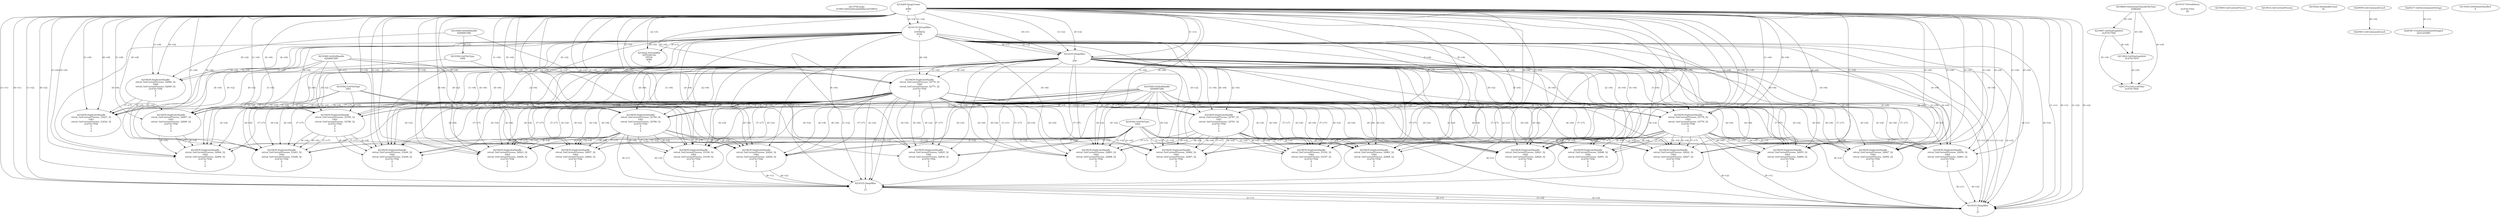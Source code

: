 // Global SCDG with merge call
digraph {
	0 [label="4213792.main
0108f13e6524a9cabebf6be1eb7d9f1d"]
	1 [label="4214265.HeapCreate
1
4096
0"]
	2 [label="4218869.GetSystemTimeAsFileTime
4288292"]
	3 [label="4214116.VirtualAlloc
0
33554432
8192
1"]
	1 -> 3 [label="(1-->4)"]
	1 -> 3 [label="(0-->4)"]
	4 [label="4214147.VirtualQuery

2147417352
28"]
	5 [label="4214222.VirtualAlloc
3255304192
65536
4096
4"]
	3 -> 5 [label="(0-->1)"]
	1 -> 5 [label="(2-->3)"]
	3 -> 5 [label="(0-->0)"]
	6 [label="4219047.GetStartupInfoA
2147417564"]
	2 -> 6 [label="(0-->0)"]
	7 [label="4219368.GetStdHandle
4294967286"]
	8 [label="4219392.GetFileType
1000"]
	7 -> 8 [label="(0-->1)"]
	9 [label="4219405.GetCurrentProcess
"]
	10 [label="4219414.GetCurrentProcess
"]
	11 [label="4219439.DuplicateHandle
retval_GetCurrentProcess_32846_32
1000
retval_GetCurrentProcess_32849_32
2147417556
0
1
2"]
	7 -> 11 [label="(0-->2)"]
	8 -> 11 [label="(1-->2)"]
	1 -> 11 [label="(1-->6)"]
	1 -> 11 [label="(0-->6)"]
	3 -> 11 [label="(4-->6)"]
	12 [label="4219368.GetStdHandle
4294967285"]
	13 [label="4219392.GetFileType
1001"]
	12 -> 13 [label="(0-->1)"]
	14 [label="4219439.DuplicateHandle
retval_GetCurrentProcess_33427_32
1001
retval_GetCurrentProcess_33432_32
2147417556
0
1
2"]
	12 -> 14 [label="(0-->2)"]
	13 -> 14 [label="(1-->2)"]
	11 -> 14 [label="(4-->4)"]
	1 -> 14 [label="(1-->6)"]
	1 -> 14 [label="(0-->6)"]
	3 -> 14 [label="(4-->6)"]
	11 -> 14 [label="(6-->6)"]
	11 -> 14 [label="(7-->7)"]
	15 [label="4214333.HeapAlloc
1
1
256"]
	1 -> 15 [label="(1-->1)"]
	1 -> 15 [label="(0-->1)"]
	3 -> 15 [label="(4-->1)"]
	1 -> 15 [label="(1-->2)"]
	1 -> 15 [label="(0-->2)"]
	3 -> 15 [label="(4-->2)"]
	16 [label="4219439.DuplicateHandle
retval_GetCurrentProcess_32770_32
1000
retval_GetCurrentProcess_32771_32
2147417556
0
1
2"]
	7 -> 16 [label="(0-->2)"]
	8 -> 16 [label="(1-->2)"]
	1 -> 16 [label="(1-->6)"]
	1 -> 16 [label="(0-->6)"]
	3 -> 16 [label="(4-->6)"]
	15 -> 16 [label="(1-->6)"]
	15 -> 16 [label="(2-->6)"]
	17 [label="4219439.DuplicateHandle
retval_GetCurrentProcess_32784_32
1001
retval_GetCurrentProcess_32788_32
2147417556
0
1
2"]
	12 -> 17 [label="(0-->2)"]
	13 -> 17 [label="(1-->2)"]
	16 -> 17 [label="(4-->4)"]
	1 -> 17 [label="(1-->6)"]
	1 -> 17 [label="(0-->6)"]
	3 -> 17 [label="(4-->6)"]
	15 -> 17 [label="(1-->6)"]
	15 -> 17 [label="(2-->6)"]
	16 -> 17 [label="(6-->6)"]
	16 -> 17 [label="(7-->7)"]
	18 [label="4219368.GetStdHandle
4294967284"]
	19 [label="4219392.GetFileType
1002"]
	18 -> 19 [label="(0-->1)"]
	20 [label="4219439.DuplicateHandle
retval_GetCurrentProcess_32824_32
1002
retval_GetCurrentProcess_32829_32
2147417556
0
1
2"]
	18 -> 20 [label="(0-->2)"]
	19 -> 20 [label="(1-->2)"]
	16 -> 20 [label="(4-->4)"]
	17 -> 20 [label="(4-->4)"]
	1 -> 20 [label="(1-->6)"]
	1 -> 20 [label="(0-->6)"]
	3 -> 20 [label="(4-->6)"]
	15 -> 20 [label="(1-->6)"]
	15 -> 20 [label="(2-->6)"]
	16 -> 20 [label="(6-->6)"]
	17 -> 20 [label="(6-->6)"]
	16 -> 20 [label="(7-->7)"]
	17 -> 20 [label="(7-->7)"]
	21 [label="4219524.SetHandleCount
32"]
	22 [label="4220059.GetCommandLineA
"]
	23 [label="4214333.HeapAlloc
1
1
17"]
	1 -> 23 [label="(1-->1)"]
	1 -> 23 [label="(0-->1)"]
	3 -> 23 [label="(4-->1)"]
	15 -> 23 [label="(1-->1)"]
	15 -> 23 [label="(2-->1)"]
	16 -> 23 [label="(6-->1)"]
	17 -> 23 [label="(6-->1)"]
	20 -> 23 [label="(6-->1)"]
	1 -> 23 [label="(1-->2)"]
	1 -> 23 [label="(0-->2)"]
	3 -> 23 [label="(4-->2)"]
	15 -> 23 [label="(1-->2)"]
	15 -> 23 [label="(2-->2)"]
	16 -> 23 [label="(6-->2)"]
	17 -> 23 [label="(6-->2)"]
	20 -> 23 [label="(6-->2)"]
	24 [label="4220217.GetEnvironmentStrings
"]
	25 [label="4219439.DuplicateHandle
retval_GetCurrentProcess_32825_32
1002
retval_GetCurrentProcess_32830_32
2147417556
0
1
2"]
	18 -> 25 [label="(0-->2)"]
	19 -> 25 [label="(1-->2)"]
	16 -> 25 [label="(4-->4)"]
	1 -> 25 [label="(1-->6)"]
	1 -> 25 [label="(0-->6)"]
	3 -> 25 [label="(4-->6)"]
	15 -> 25 [label="(1-->6)"]
	15 -> 25 [label="(2-->6)"]
	16 -> 25 [label="(6-->6)"]
	16 -> 25 [label="(7-->7)"]
	26 [label="4219439.DuplicateHandle
retval_GetCurrentProcess_32847_32
1002
retval_GetCurrentProcess_32850_32
2147417556
0
1
2"]
	18 -> 26 [label="(0-->2)"]
	19 -> 26 [label="(1-->2)"]
	16 -> 26 [label="(4-->4)"]
	1 -> 26 [label="(1-->6)"]
	1 -> 26 [label="(0-->6)"]
	3 -> 26 [label="(4-->6)"]
	15 -> 26 [label="(1-->6)"]
	15 -> 26 [label="(2-->6)"]
	16 -> 26 [label="(6-->6)"]
	16 -> 26 [label="(7-->7)"]
	27 [label="4219439.DuplicateHandle
retval_GetCurrentProcess_32787_32
1001
retval_GetCurrentProcess_32791_32
2147417556
0
1
2"]
	12 -> 27 [label="(0-->2)"]
	13 -> 27 [label="(1-->2)"]
	16 -> 27 [label="(4-->4)"]
	1 -> 27 [label="(1-->6)"]
	1 -> 27 [label="(0-->6)"]
	3 -> 27 [label="(4-->6)"]
	15 -> 27 [label="(1-->6)"]
	15 -> 27 [label="(2-->6)"]
	16 -> 27 [label="(6-->6)"]
	16 -> 27 [label="(7-->7)"]
	28 [label="4219439.DuplicateHandle
retval_GetCurrentProcess_32778_32
1001
retval_GetCurrentProcess_32779_32
2147417556
0
1
2"]
	12 -> 28 [label="(0-->2)"]
	13 -> 28 [label="(1-->2)"]
	16 -> 28 [label="(4-->4)"]
	1 -> 28 [label="(1-->6)"]
	1 -> 28 [label="(0-->6)"]
	3 -> 28 [label="(4-->6)"]
	15 -> 28 [label="(1-->6)"]
	15 -> 28 [label="(2-->6)"]
	16 -> 28 [label="(6-->6)"]
	16 -> 28 [label="(7-->7)"]
	29 [label="4219439.DuplicateHandle
retval_GetCurrentProcess_32856_32
1002
retval_GetCurrentProcess_32861_32
2147417556
0
1
2"]
	18 -> 29 [label="(0-->2)"]
	19 -> 29 [label="(1-->2)"]
	16 -> 29 [label="(4-->4)"]
	28 -> 29 [label="(4-->4)"]
	1 -> 29 [label="(1-->6)"]
	1 -> 29 [label="(0-->6)"]
	3 -> 29 [label="(4-->6)"]
	15 -> 29 [label="(1-->6)"]
	15 -> 29 [label="(2-->6)"]
	16 -> 29 [label="(6-->6)"]
	28 -> 29 [label="(6-->6)"]
	16 -> 29 [label="(7-->7)"]
	28 -> 29 [label="(7-->7)"]
	30 [label="4214333.HeapAlloc
1
1
37"]
	1 -> 30 [label="(1-->1)"]
	1 -> 30 [label="(0-->1)"]
	3 -> 30 [label="(4-->1)"]
	15 -> 30 [label="(1-->1)"]
	15 -> 30 [label="(2-->1)"]
	16 -> 30 [label="(6-->1)"]
	23 -> 30 [label="(1-->1)"]
	23 -> 30 [label="(2-->1)"]
	28 -> 30 [label="(6-->1)"]
	29 -> 30 [label="(6-->1)"]
	1 -> 30 [label="(1-->2)"]
	1 -> 30 [label="(0-->2)"]
	3 -> 30 [label="(4-->2)"]
	15 -> 30 [label="(1-->2)"]
	15 -> 30 [label="(2-->2)"]
	16 -> 30 [label="(6-->2)"]
	23 -> 30 [label="(1-->2)"]
	23 -> 30 [label="(2-->2)"]
	28 -> 30 [label="(6-->2)"]
	29 -> 30 [label="(6-->2)"]
	31 [label="4220387.FreeEnvironmentStringsA
3221225480"]
	24 -> 31 [label="(0-->1)"]
	32 [label="4213922.GetStartupInfoA
2147417676"]
	2 -> 32 [label="(0-->0)"]
	6 -> 32 [label="(0-->0)"]
	33 [label="4213930.GetModuleHandleA
0"]
	34 [label="4220401.GetCommandLineA
"]
	22 -> 34 [label="(0-->0)"]
	35 [label="4201373.GetLocalTime
2147417604"]
	2 -> 35 [label="(0-->0)"]
	6 -> 35 [label="(0-->0)"]
	32 -> 35 [label="(0-->0)"]
	36 [label="4219439.DuplicateHandle
retval_GetCurrentProcess_32821_32
1002
retval_GetCurrentProcess_32826_32
2147417556
0
1
2"]
	18 -> 36 [label="(0-->2)"]
	19 -> 36 [label="(1-->2)"]
	16 -> 36 [label="(4-->4)"]
	28 -> 36 [label="(4-->4)"]
	1 -> 36 [label="(1-->6)"]
	1 -> 36 [label="(0-->6)"]
	3 -> 36 [label="(4-->6)"]
	15 -> 36 [label="(1-->6)"]
	15 -> 36 [label="(2-->6)"]
	16 -> 36 [label="(6-->6)"]
	28 -> 36 [label="(6-->6)"]
	16 -> 36 [label="(7-->7)"]
	28 -> 36 [label="(7-->7)"]
	37 [label="4219439.DuplicateHandle
retval_GetCurrentProcess_32823_32
1002
retval_GetCurrentProcess_32828_32
2147417556
0
1
2"]
	18 -> 37 [label="(0-->2)"]
	19 -> 37 [label="(1-->2)"]
	16 -> 37 [label="(4-->4)"]
	17 -> 37 [label="(4-->4)"]
	1 -> 37 [label="(1-->6)"]
	1 -> 37 [label="(0-->6)"]
	3 -> 37 [label="(4-->6)"]
	15 -> 37 [label="(1-->6)"]
	15 -> 37 [label="(2-->6)"]
	16 -> 37 [label="(6-->6)"]
	17 -> 37 [label="(6-->6)"]
	16 -> 37 [label="(7-->7)"]
	17 -> 37 [label="(7-->7)"]
	38 [label="4219439.DuplicateHandle
retval_GetCurrentProcess_32848_32
1002
retval_GetCurrentProcess_32851_32
2147417556
0
1
2"]
	18 -> 38 [label="(0-->2)"]
	19 -> 38 [label="(1-->2)"]
	16 -> 38 [label="(4-->4)"]
	28 -> 38 [label="(4-->4)"]
	1 -> 38 [label="(1-->6)"]
	1 -> 38 [label="(0-->6)"]
	3 -> 38 [label="(4-->6)"]
	15 -> 38 [label="(1-->6)"]
	15 -> 38 [label="(2-->6)"]
	16 -> 38 [label="(6-->6)"]
	28 -> 38 [label="(6-->6)"]
	16 -> 38 [label="(7-->7)"]
	28 -> 38 [label="(7-->7)"]
	39 [label="4219439.DuplicateHandle
retval_GetCurrentProcess_32822_32
1002
retval_GetCurrentProcess_32827_32
2147417556
0
1
2"]
	18 -> 39 [label="(0-->2)"]
	19 -> 39 [label="(1-->2)"]
	16 -> 39 [label="(4-->4)"]
	28 -> 39 [label="(4-->4)"]
	1 -> 39 [label="(1-->6)"]
	1 -> 39 [label="(0-->6)"]
	3 -> 39 [label="(4-->6)"]
	15 -> 39 [label="(1-->6)"]
	15 -> 39 [label="(2-->6)"]
	16 -> 39 [label="(6-->6)"]
	28 -> 39 [label="(6-->6)"]
	16 -> 39 [label="(7-->7)"]
	28 -> 39 [label="(7-->7)"]
	40 [label="4219439.DuplicateHandle
retval_GetCurrentProcess_32855_32
1002
retval_GetCurrentProcess_32860_32
2147417556
0
1
2"]
	18 -> 40 [label="(0-->2)"]
	19 -> 40 [label="(1-->2)"]
	16 -> 40 [label="(4-->4)"]
	28 -> 40 [label="(4-->4)"]
	1 -> 40 [label="(1-->6)"]
	1 -> 40 [label="(0-->6)"]
	3 -> 40 [label="(4-->6)"]
	15 -> 40 [label="(1-->6)"]
	15 -> 40 [label="(2-->6)"]
	16 -> 40 [label="(6-->6)"]
	28 -> 40 [label="(6-->6)"]
	16 -> 40 [label="(7-->7)"]
	28 -> 40 [label="(7-->7)"]
	41 [label="4219439.DuplicateHandle
retval_GetCurrentProcess_32857_32
1002
retval_GetCurrentProcess_32862_32
2147417556
0
1
2"]
	18 -> 41 [label="(0-->2)"]
	19 -> 41 [label="(1-->2)"]
	16 -> 41 [label="(4-->4)"]
	17 -> 41 [label="(4-->4)"]
	1 -> 41 [label="(1-->6)"]
	1 -> 41 [label="(0-->6)"]
	3 -> 41 [label="(4-->6)"]
	15 -> 41 [label="(1-->6)"]
	15 -> 41 [label="(2-->6)"]
	16 -> 41 [label="(6-->6)"]
	17 -> 41 [label="(6-->6)"]
	16 -> 41 [label="(7-->7)"]
	17 -> 41 [label="(7-->7)"]
	42 [label="4219439.DuplicateHandle
retval_GetCurrentProcess_32883_32
1002
retval_GetCurrentProcess_32888_32
2147417556
0
1
2"]
	18 -> 42 [label="(0-->2)"]
	19 -> 42 [label="(1-->2)"]
	16 -> 42 [label="(4-->4)"]
	27 -> 42 [label="(4-->4)"]
	1 -> 42 [label="(1-->6)"]
	1 -> 42 [label="(0-->6)"]
	3 -> 42 [label="(4-->6)"]
	15 -> 42 [label="(1-->6)"]
	15 -> 42 [label="(2-->6)"]
	16 -> 42 [label="(6-->6)"]
	27 -> 42 [label="(6-->6)"]
	16 -> 42 [label="(7-->7)"]
	27 -> 42 [label="(7-->7)"]
	43 [label="4219439.DuplicateHandle
retval_GetCurrentProcess_32962_32
1002
retval_GetCurrentProcess_32967_32
2147417556
0
1
2"]
	18 -> 43 [label="(0-->2)"]
	19 -> 43 [label="(1-->2)"]
	16 -> 43 [label="(4-->4)"]
	27 -> 43 [label="(4-->4)"]
	1 -> 43 [label="(1-->6)"]
	1 -> 43 [label="(0-->6)"]
	3 -> 43 [label="(4-->6)"]
	15 -> 43 [label="(1-->6)"]
	15 -> 43 [label="(2-->6)"]
	16 -> 43 [label="(6-->6)"]
	27 -> 43 [label="(6-->6)"]
	16 -> 43 [label="(7-->7)"]
	27 -> 43 [label="(7-->7)"]
	44 [label="4219439.DuplicateHandle
retval_GetCurrentProcess_33192_32
1002
retval_GetCurrentProcess_33197_32
2147417556
0
1
2"]
	18 -> 44 [label="(0-->2)"]
	19 -> 44 [label="(1-->2)"]
	16 -> 44 [label="(4-->4)"]
	27 -> 44 [label="(4-->4)"]
	1 -> 44 [label="(1-->6)"]
	1 -> 44 [label="(0-->6)"]
	3 -> 44 [label="(4-->6)"]
	15 -> 44 [label="(1-->6)"]
	15 -> 44 [label="(2-->6)"]
	16 -> 44 [label="(6-->6)"]
	27 -> 44 [label="(6-->6)"]
	16 -> 44 [label="(7-->7)"]
	27 -> 44 [label="(7-->7)"]
	45 [label="4219439.DuplicateHandle
retval_GetCurrentProcess_33194_32
1002
retval_GetCurrentProcess_33199_32
2147417556
0
1
2"]
	18 -> 45 [label="(0-->2)"]
	19 -> 45 [label="(1-->2)"]
	16 -> 45 [label="(4-->4)"]
	17 -> 45 [label="(4-->4)"]
	1 -> 45 [label="(1-->6)"]
	1 -> 45 [label="(0-->6)"]
	3 -> 45 [label="(4-->6)"]
	15 -> 45 [label="(1-->6)"]
	15 -> 45 [label="(2-->6)"]
	16 -> 45 [label="(6-->6)"]
	17 -> 45 [label="(6-->6)"]
	16 -> 45 [label="(7-->7)"]
	17 -> 45 [label="(7-->7)"]
	46 [label="4219439.DuplicateHandle
retval_GetCurrentProcess_32963_32
1002
retval_GetCurrentProcess_32968_32
2147417556
0
1
2"]
	18 -> 46 [label="(0-->2)"]
	19 -> 46 [label="(1-->2)"]
	16 -> 46 [label="(4-->4)"]
	27 -> 46 [label="(4-->4)"]
	1 -> 46 [label="(1-->6)"]
	1 -> 46 [label="(0-->6)"]
	3 -> 46 [label="(4-->6)"]
	15 -> 46 [label="(1-->6)"]
	15 -> 46 [label="(2-->6)"]
	16 -> 46 [label="(6-->6)"]
	27 -> 46 [label="(6-->6)"]
	16 -> 46 [label="(7-->7)"]
	27 -> 46 [label="(7-->7)"]
	47 [label="4219439.DuplicateHandle
retval_GetCurrentProcess_32807_32
1001
retval_GetCurrentProcess_32809_32
2147417556
0
1
2"]
	12 -> 47 [label="(0-->2)"]
	13 -> 47 [label="(1-->2)"]
	16 -> 47 [label="(4-->4)"]
	1 -> 47 [label="(1-->6)"]
	1 -> 47 [label="(0-->6)"]
	3 -> 47 [label="(4-->6)"]
	15 -> 47 [label="(1-->6)"]
	15 -> 47 [label="(2-->6)"]
	16 -> 47 [label="(6-->6)"]
	16 -> 47 [label="(7-->7)"]
	48 [label="4219439.DuplicateHandle
retval_GetCurrentProcess_32964_32
1002
retval_GetCurrentProcess_32969_32
2147417556
0
1
2"]
	18 -> 48 [label="(0-->2)"]
	19 -> 48 [label="(1-->2)"]
	16 -> 48 [label="(4-->4)"]
	47 -> 48 [label="(4-->4)"]
	1 -> 48 [label="(1-->6)"]
	1 -> 48 [label="(0-->6)"]
	3 -> 48 [label="(4-->6)"]
	15 -> 48 [label="(1-->6)"]
	15 -> 48 [label="(2-->6)"]
	16 -> 48 [label="(6-->6)"]
	47 -> 48 [label="(6-->6)"]
	16 -> 48 [label="(7-->7)"]
	47 -> 48 [label="(7-->7)"]
	49 [label="4219439.DuplicateHandle
retval_GetCurrentProcess_32785_32
1001
retval_GetCurrentProcess_32789_32
2147417556
0
1
2"]
	12 -> 49 [label="(0-->2)"]
	13 -> 49 [label="(1-->2)"]
	16 -> 49 [label="(4-->4)"]
	1 -> 49 [label="(1-->6)"]
	1 -> 49 [label="(0-->6)"]
	3 -> 49 [label="(4-->6)"]
	15 -> 49 [label="(1-->6)"]
	15 -> 49 [label="(2-->6)"]
	16 -> 49 [label="(6-->6)"]
	16 -> 49 [label="(7-->7)"]
	50 [label="4219439.DuplicateHandle
retval_GetCurrentProcess_33243_32
1002
retval_GetCurrentProcess_33248_32
2147417556
0
1
2"]
	18 -> 50 [label="(0-->2)"]
	19 -> 50 [label="(1-->2)"]
	16 -> 50 [label="(4-->4)"]
	49 -> 50 [label="(4-->4)"]
	1 -> 50 [label="(1-->6)"]
	1 -> 50 [label="(0-->6)"]
	3 -> 50 [label="(4-->6)"]
	15 -> 50 [label="(1-->6)"]
	15 -> 50 [label="(2-->6)"]
	16 -> 50 [label="(6-->6)"]
	49 -> 50 [label="(6-->6)"]
	16 -> 50 [label="(7-->7)"]
	49 -> 50 [label="(7-->7)"]
	51 [label="4219439.DuplicateHandle
retval_GetCurrentProcess_33244_32
1002
retval_GetCurrentProcess_33249_32
2147417556
0
1
2"]
	18 -> 51 [label="(0-->2)"]
	19 -> 51 [label="(1-->2)"]
	16 -> 51 [label="(4-->4)"]
	49 -> 51 [label="(4-->4)"]
	1 -> 51 [label="(1-->6)"]
	1 -> 51 [label="(0-->6)"]
	3 -> 51 [label="(4-->6)"]
	15 -> 51 [label="(1-->6)"]
	15 -> 51 [label="(2-->6)"]
	16 -> 51 [label="(6-->6)"]
	49 -> 51 [label="(6-->6)"]
	16 -> 51 [label="(7-->7)"]
	49 -> 51 [label="(7-->7)"]
}
